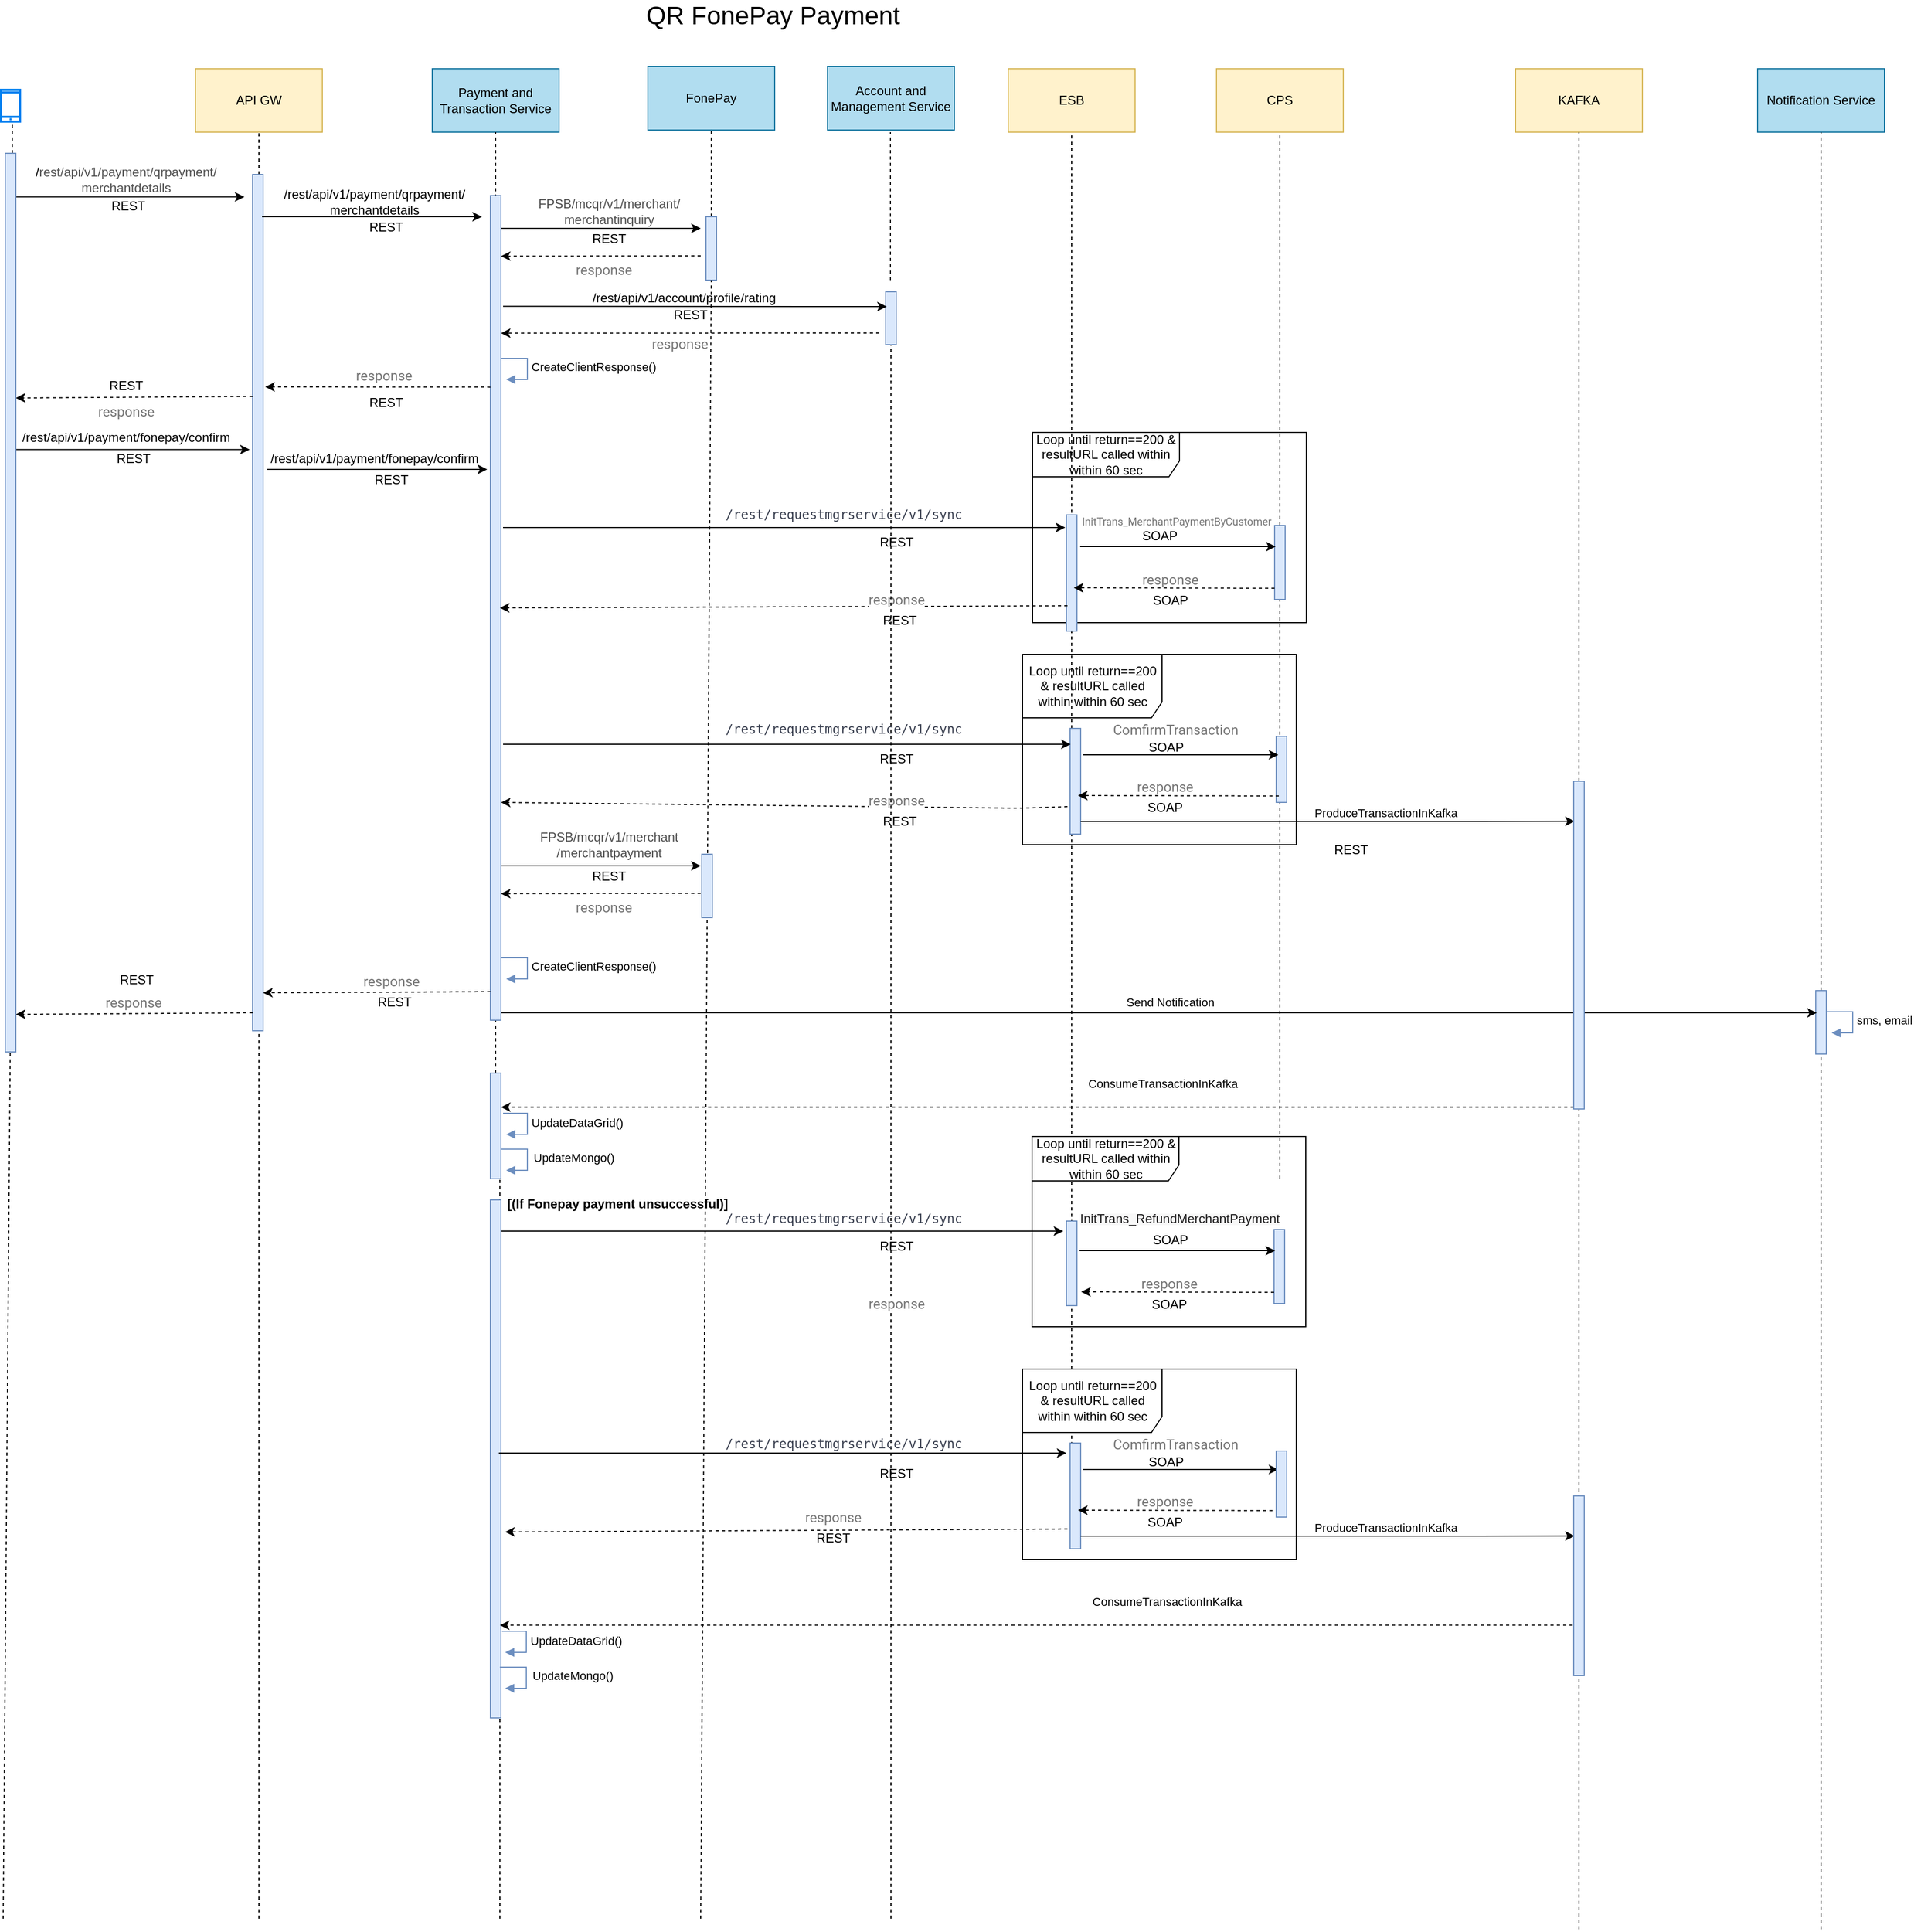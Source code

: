 <mxfile version="13.9.6" type="device"><diagram name="QR FonePay" id="dWcBzPYxrqTeNKrCBLO_"><mxGraphModel dx="2365" dy="1958" grid="1" gridSize="10" guides="1" tooltips="1" connect="1" arrows="1" fold="1" page="1" pageScale="1" pageWidth="827" pageHeight="1169" math="0" shadow="0"><root><mxCell id="4WMw96jEpbTc3XbIKkuv-0"/><mxCell id="4WMw96jEpbTc3XbIKkuv-1" parent="4WMw96jEpbTc3XbIKkuv-0"/><mxCell id="4WMw96jEpbTc3XbIKkuv-2" value="Loop until return==200 &amp;amp; resultURL called within within 60 sec" style="shape=umlFrame;whiteSpace=wrap;html=1;width=132;height=60;" parent="4WMw96jEpbTc3XbIKkuv-1" vertex="1"><mxGeometry x="584.5" y="-356" width="259" height="180" as="geometry"/></mxCell><mxCell id="4WMw96jEpbTc3XbIKkuv-3" value="Loop until return==200 &amp;amp; resultURL called within within 60 sec" style="shape=umlFrame;whiteSpace=wrap;html=1;width=139;height=42;" parent="4WMw96jEpbTc3XbIKkuv-1" vertex="1"><mxGeometry x="594" y="-566" width="259" height="180" as="geometry"/></mxCell><mxCell id="4WMw96jEpbTc3XbIKkuv-4" value="API GW" style="rounded=0;whiteSpace=wrap;html=1;fillColor=#fff2cc;strokeColor=#d6b656;" parent="4WMw96jEpbTc3XbIKkuv-1" vertex="1"><mxGeometry x="-198" y="-910" width="120" height="60" as="geometry"/></mxCell><mxCell id="4WMw96jEpbTc3XbIKkuv-5" value="Payment and Transaction Service" style="rounded=0;whiteSpace=wrap;html=1;fillColor=#b1ddf0;strokeColor=#10739e;" parent="4WMw96jEpbTc3XbIKkuv-1" vertex="1"><mxGeometry x="26" y="-910" width="120" height="60" as="geometry"/></mxCell><mxCell id="4WMw96jEpbTc3XbIKkuv-6" value="" style="html=1;verticalLabelPosition=bottom;align=center;labelBackgroundColor=#ffffff;verticalAlign=top;strokeWidth=2;strokeColor=#0080F0;shadow=0;dashed=0;shape=mxgraph.ios7.icons.smartphone;" parent="4WMw96jEpbTc3XbIKkuv-1" vertex="1"><mxGeometry x="-382" y="-890" width="18" height="30" as="geometry"/></mxCell><mxCell id="4WMw96jEpbTc3XbIKkuv-7" value="CPS" style="rounded=0;whiteSpace=wrap;html=1;fillColor=#fff2cc;strokeColor=#d6b656;" parent="4WMw96jEpbTc3XbIKkuv-1" vertex="1"><mxGeometry x="768" y="-910" width="120" height="60" as="geometry"/></mxCell><mxCell id="4WMw96jEpbTc3XbIKkuv-8" value="" style="endArrow=classic;html=1;entryX=0.015;entryY=0.176;entryDx=0;entryDy=0;entryPerimeter=0;" parent="4WMw96jEpbTc3XbIKkuv-1" edge="1"><mxGeometry width="50" height="50" relative="1" as="geometry"><mxPoint x="-369" y="-549.736" as="sourcePoint"/><mxPoint x="-146.76" y="-549.736" as="targetPoint"/></mxGeometry></mxCell><mxCell id="4WMw96jEpbTc3XbIKkuv-9" value="REST" style="text;html=1;align=center;verticalAlign=middle;resizable=0;points=[];autosize=1;" parent="4WMw96jEpbTc3XbIKkuv-1" vertex="1"><mxGeometry x="-282" y="-551" width="50" height="20" as="geometry"/></mxCell><mxCell id="4WMw96jEpbTc3XbIKkuv-10" value="" style="endArrow=none;dashed=1;html=1;entryX=0.593;entryY=1.089;entryDx=0;entryDy=0;entryPerimeter=0;" parent="4WMw96jEpbTc3XbIKkuv-1" source="4WMw96jEpbTc3XbIKkuv-17" target="4WMw96jEpbTc3XbIKkuv-6" edge="1"><mxGeometry width="50" height="50" relative="1" as="geometry"><mxPoint x="-373" y="-470" as="sourcePoint"/><mxPoint x="-373" y="-800.0" as="targetPoint"/></mxGeometry></mxCell><mxCell id="4WMw96jEpbTc3XbIKkuv-11" value="&lt;font style=&quot;font-size: 24px&quot;&gt;QR FonePay Payment&lt;br&gt;&lt;/font&gt;" style="text;html=1;align=center;verticalAlign=middle;resizable=0;points=[];autosize=1;" parent="4WMw96jEpbTc3XbIKkuv-1" vertex="1"><mxGeometry x="218" y="-970" width="260" height="20" as="geometry"/></mxCell><mxCell id="4WMw96jEpbTc3XbIKkuv-13" value="" style="endArrow=classic;html=1;" parent="4WMw96jEpbTc3XbIKkuv-1" edge="1"><mxGeometry width="50" height="50" relative="1" as="geometry"><mxPoint x="-130" y="-531" as="sourcePoint"/><mxPoint x="78" y="-531" as="targetPoint"/></mxGeometry></mxCell><mxCell id="4WMw96jEpbTc3XbIKkuv-15" value="" style="endArrow=none;dashed=1;html=1;entryX=0.5;entryY=1;entryDx=0;entryDy=0;" parent="4WMw96jEpbTc3XbIKkuv-1" source="4WMw96jEpbTc3XbIKkuv-79" target="4WMw96jEpbTc3XbIKkuv-5" edge="1"><mxGeometry width="50" height="50" relative="1" as="geometry"><mxPoint x="86" y="-110" as="sourcePoint"/><mxPoint x="86" y="-800" as="targetPoint"/></mxGeometry></mxCell><mxCell id="4WMw96jEpbTc3XbIKkuv-16" value="" style="endArrow=none;dashed=1;html=1;entryX=0.5;entryY=1;entryDx=0;entryDy=0;" parent="4WMw96jEpbTc3XbIKkuv-1" target="4WMw96jEpbTc3XbIKkuv-4" edge="1"><mxGeometry width="50" height="50" relative="1" as="geometry"><mxPoint x="-138" y="840" as="sourcePoint"/><mxPoint x="-139.18" y="-799.0" as="targetPoint"/></mxGeometry></mxCell><mxCell id="4WMw96jEpbTc3XbIKkuv-18" value="" style="endArrow=none;dashed=1;html=1;" parent="4WMw96jEpbTc3XbIKkuv-1" edge="1"><mxGeometry width="50" height="50" relative="1" as="geometry"><mxPoint x="-380" y="840" as="sourcePoint"/><mxPoint x="-373" y="-20" as="targetPoint"/></mxGeometry></mxCell><mxCell id="4WMw96jEpbTc3XbIKkuv-19" value="" style="html=1;points=[];perimeter=orthogonalPerimeter;align=center;fillColor=#dae8fc;strokeColor=#6c8ebf;" parent="4WMw96jEpbTc3XbIKkuv-1" vertex="1"><mxGeometry x="-144" y="-810" width="10" height="810" as="geometry"/></mxCell><mxCell id="4WMw96jEpbTc3XbIKkuv-20" value="" style="html=1;points=[];perimeter=orthogonalPerimeter;align=center;fillColor=#dae8fc;strokeColor=#6c8ebf;" parent="4WMw96jEpbTc3XbIKkuv-1" vertex="1"><mxGeometry x="81" y="-790" width="10" height="780" as="geometry"/></mxCell><mxCell id="4WMw96jEpbTc3XbIKkuv-21" value="REST" style="text;html=1;align=center;verticalAlign=middle;resizable=0;points=[];autosize=1;" parent="4WMw96jEpbTc3XbIKkuv-1" vertex="1"><mxGeometry x="-38" y="-531" width="50" height="20" as="geometry"/></mxCell><mxCell id="4WMw96jEpbTc3XbIKkuv-22" value="Notification Service" style="rounded=0;whiteSpace=wrap;html=1;fillColor=#b1ddf0;strokeColor=#10739e;" parent="4WMw96jEpbTc3XbIKkuv-1" vertex="1"><mxGeometry x="1280" y="-910" width="120" height="60" as="geometry"/></mxCell><mxCell id="4WMw96jEpbTc3XbIKkuv-23" value="" style="endArrow=none;dashed=1;html=1;entryX=0.5;entryY=1;entryDx=0;entryDy=0;" parent="4WMw96jEpbTc3XbIKkuv-1" source="4WMw96jEpbTc3XbIKkuv-24" target="4WMw96jEpbTc3XbIKkuv-22" edge="1"><mxGeometry width="50" height="50" relative="1" as="geometry"><mxPoint x="1340" y="-310" as="sourcePoint"/><mxPoint x="1339.5" y="-800.0" as="targetPoint"/></mxGeometry></mxCell><mxCell id="4WMw96jEpbTc3XbIKkuv-24" value="" style="html=1;points=[];perimeter=orthogonalPerimeter;fillColor=#dae8fc;strokeColor=#6c8ebf;" parent="4WMw96jEpbTc3XbIKkuv-1" vertex="1"><mxGeometry x="1335" y="-38" width="10" height="60" as="geometry"/></mxCell><mxCell id="4WMw96jEpbTc3XbIKkuv-25" value="" style="endArrow=none;dashed=1;html=1;" parent="4WMw96jEpbTc3XbIKkuv-1" target="4WMw96jEpbTc3XbIKkuv-24" edge="1"><mxGeometry width="50" height="50" relative="1" as="geometry"><mxPoint x="1340" y="850" as="sourcePoint"/><mxPoint x="1339.5" y="-800.0" as="targetPoint"/></mxGeometry></mxCell><mxCell id="4WMw96jEpbTc3XbIKkuv-26" value="sms, email" style="edgeStyle=orthogonalEdgeStyle;html=1;align=left;spacingLeft=2;endArrow=block;rounded=0;entryX=1;entryY=0;fillColor=#dae8fc;strokeColor=#6c8ebf;" parent="4WMw96jEpbTc3XbIKkuv-1" edge="1"><mxGeometry relative="1" as="geometry"><mxPoint x="1345" y="-18" as="sourcePoint"/><Array as="points"><mxPoint x="1370" y="-18"/><mxPoint x="1370" y="2"/></Array><mxPoint x="1350" y="2" as="targetPoint"/></mxGeometry></mxCell><mxCell id="4WMw96jEpbTc3XbIKkuv-27" value="" style="endArrow=none;dashed=1;html=1;entryX=0.5;entryY=1;entryDx=0;entryDy=0;" parent="4WMw96jEpbTc3XbIKkuv-1" target="4WMw96jEpbTc3XbIKkuv-7" edge="1"><mxGeometry width="50" height="50" relative="1" as="geometry"><mxPoint x="828" y="140" as="sourcePoint"/><mxPoint x="827.5" y="-800" as="targetPoint"/></mxGeometry></mxCell><mxCell id="4WMw96jEpbTc3XbIKkuv-28" value="" style="html=1;points=[];perimeter=orthogonalPerimeter;fillColor=#dae8fc;strokeColor=#6c8ebf;" parent="4WMw96jEpbTc3XbIKkuv-1" vertex="1"><mxGeometry x="823" y="-478" width="10" height="70" as="geometry"/></mxCell><mxCell id="4WMw96jEpbTc3XbIKkuv-29" value="" style="endArrow=none;dashed=1;html=1;entryX=0.5;entryY=1;entryDx=0;entryDy=0;" parent="4WMw96jEpbTc3XbIKkuv-1" target="4WMw96jEpbTc3XbIKkuv-33" edge="1"><mxGeometry width="50" height="50" relative="1" as="geometry"><mxPoint x="631" y="440" as="sourcePoint"/><mxPoint x="631" y="-803" as="targetPoint"/></mxGeometry></mxCell><mxCell id="4WMw96jEpbTc3XbIKkuv-30" value="" style="html=1;points=[];perimeter=orthogonalPerimeter;fillColor=#dae8fc;strokeColor=#6c8ebf;" parent="4WMw96jEpbTc3XbIKkuv-1" vertex="1"><mxGeometry x="626" y="-488" width="10" height="110" as="geometry"/></mxCell><mxCell id="4WMw96jEpbTc3XbIKkuv-31" value="" style="endArrow=classic;html=1;" parent="4WMw96jEpbTc3XbIKkuv-1" edge="1"><mxGeometry width="50" height="50" relative="1" as="geometry"><mxPoint x="639" y="-458" as="sourcePoint"/><mxPoint x="824" y="-458" as="targetPoint"/></mxGeometry></mxCell><mxCell id="4WMw96jEpbTc3XbIKkuv-32" value="&lt;font color=&quot;#777777&quot; face=&quot;Roboto, RobotoDraft, Helvetica, Arial, sans-serif&quot; style=&quot;font-size: 10px;&quot;&gt;&lt;span style=&quot;font-size: 10px;&quot;&gt;InitTrans_MerchantPaymentByCustomer&lt;/span&gt;&lt;/font&gt;" style="text;html=1;align=center;verticalAlign=middle;resizable=0;points=[];autosize=1;fontSize=10;" parent="4WMw96jEpbTc3XbIKkuv-1" vertex="1"><mxGeometry x="629.5" y="-492" width="200" height="20" as="geometry"/></mxCell><mxCell id="4WMw96jEpbTc3XbIKkuv-33" value="ESB" style="rounded=0;whiteSpace=wrap;html=1;fillColor=#fff2cc;strokeColor=#d6b656;" parent="4WMw96jEpbTc3XbIKkuv-1" vertex="1"><mxGeometry x="571" y="-910" width="120" height="60" as="geometry"/></mxCell><mxCell id="4WMw96jEpbTc3XbIKkuv-34" value="&lt;div&gt;&lt;font color=&quot;#777777&quot; face=&quot;Roboto, RobotoDraft, Helvetica, Arial, sans-serif&quot;&gt;&lt;span style=&quot;font-size: 13px ; background-color: rgb(255 , 255 , 255)&quot;&gt;response&lt;/span&gt;&lt;/font&gt;&lt;/div&gt;" style="text;html=1;align=center;verticalAlign=middle;resizable=0;points=[];autosize=1;" parent="4WMw96jEpbTc3XbIKkuv-1" vertex="1"><mxGeometry x="688.5" y="-437" width="70" height="20" as="geometry"/></mxCell><mxCell id="4WMw96jEpbTc3XbIKkuv-35" value="" style="html=1;points=[];perimeter=orthogonalPerimeter;align=center;fillColor=#dae8fc;strokeColor=#6c8ebf;" parent="4WMw96jEpbTc3XbIKkuv-1" vertex="1"><mxGeometry x="629.5" y="-286" width="10" height="100" as="geometry"/></mxCell><mxCell id="4WMw96jEpbTc3XbIKkuv-36" value="" style="html=1;points=[];perimeter=orthogonalPerimeter;align=center;fillColor=#dae8fc;strokeColor=#6c8ebf;" parent="4WMw96jEpbTc3XbIKkuv-1" vertex="1"><mxGeometry x="824.5" y="-278.5" width="10" height="62.5" as="geometry"/></mxCell><mxCell id="4WMw96jEpbTc3XbIKkuv-37" value="" style="endArrow=classic;html=1;" parent="4WMw96jEpbTc3XbIKkuv-1" edge="1"><mxGeometry width="50" height="50" relative="1" as="geometry"><mxPoint x="641.5" y="-261" as="sourcePoint"/><mxPoint x="826.5" y="-261" as="targetPoint"/></mxGeometry></mxCell><mxCell id="4WMw96jEpbTc3XbIKkuv-38" value="&lt;font color=&quot;#777777&quot; face=&quot;Roboto, RobotoDraft, Helvetica, Arial, sans-serif&quot;&gt;&lt;span style=&quot;font-size: 13px&quot;&gt;ComfirmTransaction&lt;/span&gt;&lt;/font&gt;" style="text;html=1;align=center;verticalAlign=middle;resizable=0;points=[];autosize=1;" parent="4WMw96jEpbTc3XbIKkuv-1" vertex="1"><mxGeometry x="663.5" y="-295.5" width="130" height="20" as="geometry"/></mxCell><mxCell id="4WMw96jEpbTc3XbIKkuv-39" value="&lt;div&gt;&lt;font color=&quot;#777777&quot; face=&quot;Roboto, RobotoDraft, Helvetica, Arial, sans-serif&quot;&gt;&lt;span style=&quot;font-size: 13px ; background-color: rgb(255 , 255 , 255)&quot;&gt;response&lt;/span&gt;&lt;/font&gt;&lt;/div&gt;" style="text;html=1;align=center;verticalAlign=middle;resizable=0;points=[];autosize=1;" parent="4WMw96jEpbTc3XbIKkuv-1" vertex="1"><mxGeometry x="683.5" y="-241.5" width="70" height="20" as="geometry"/></mxCell><mxCell id="4WMw96jEpbTc3XbIKkuv-40" value="SOAP" style="text;html=1;align=center;verticalAlign=middle;resizable=0;points=[];autosize=1;" parent="4WMw96jEpbTc3XbIKkuv-1" vertex="1"><mxGeometry x="689" y="-478" width="50" height="20" as="geometry"/></mxCell><mxCell id="4WMw96jEpbTc3XbIKkuv-41" value="SOAP" style="text;html=1;align=center;verticalAlign=middle;resizable=0;points=[];autosize=1;" parent="4WMw96jEpbTc3XbIKkuv-1" vertex="1"><mxGeometry x="698.5" y="-417" width="50" height="20" as="geometry"/></mxCell><mxCell id="4WMw96jEpbTc3XbIKkuv-42" value="SOAP" style="text;html=1;align=center;verticalAlign=middle;resizable=0;points=[];autosize=1;" parent="4WMw96jEpbTc3XbIKkuv-1" vertex="1"><mxGeometry x="694.5" y="-278.5" width="50" height="20" as="geometry"/></mxCell><mxCell id="4WMw96jEpbTc3XbIKkuv-43" value="SOAP" style="text;html=1;align=center;verticalAlign=middle;resizable=0;points=[];autosize=1;" parent="4WMw96jEpbTc3XbIKkuv-1" vertex="1"><mxGeometry x="693.5" y="-221.5" width="50" height="20" as="geometry"/></mxCell><mxCell id="4WMw96jEpbTc3XbIKkuv-44" value="" style="endArrow=classic;html=1;dashed=1;" parent="4WMw96jEpbTc3XbIKkuv-1" edge="1"><mxGeometry width="50" height="50" relative="1" as="geometry"><mxPoint x="823" y="-418.67" as="sourcePoint"/><mxPoint x="633" y="-419" as="targetPoint"/><Array as="points"><mxPoint x="792" y="-418.67"/></Array></mxGeometry></mxCell><mxCell id="4WMw96jEpbTc3XbIKkuv-45" value="" style="endArrow=classic;html=1;dashed=1;" parent="4WMw96jEpbTc3XbIKkuv-1" edge="1"><mxGeometry width="50" height="50" relative="1" as="geometry"><mxPoint x="827" y="-222.17" as="sourcePoint"/><mxPoint x="637" y="-222.5" as="targetPoint"/><Array as="points"><mxPoint x="796" y="-222.17"/></Array></mxGeometry></mxCell><mxCell id="4WMw96jEpbTc3XbIKkuv-47" value="" style="endArrow=classic;html=1;entryX=-0.1;entryY=0.109;entryDx=0;entryDy=0;entryPerimeter=0;" parent="4WMw96jEpbTc3XbIKkuv-1" target="4WMw96jEpbTc3XbIKkuv-30" edge="1"><mxGeometry width="50" height="50" relative="1" as="geometry"><mxPoint x="93" y="-476" as="sourcePoint"/><mxPoint x="620" y="-476" as="targetPoint"/></mxGeometry></mxCell><mxCell id="4WMw96jEpbTc3XbIKkuv-48" value="&lt;pre class=&quot;base-url&quot; style=&quot;box-sizing: border-box ; margin-top: 0px ; margin-bottom: 0px ; color: rgb(59 , 65 , 81)&quot;&gt;/rest/requestmgrservice/v1/sync&lt;/pre&gt;" style="text;html=1;align=center;verticalAlign=middle;resizable=0;points=[];autosize=1;" parent="4WMw96jEpbTc3XbIKkuv-1" vertex="1"><mxGeometry x="295" y="-498" width="240" height="20" as="geometry"/></mxCell><mxCell id="4WMw96jEpbTc3XbIKkuv-49" value="REST" style="text;html=1;align=center;verticalAlign=middle;resizable=0;points=[];autosize=1;" parent="4WMw96jEpbTc3XbIKkuv-1" vertex="1"><mxGeometry x="440" y="-472" width="50" height="20" as="geometry"/></mxCell><mxCell id="4WMw96jEpbTc3XbIKkuv-50" value="" style="endArrow=classic;html=1;dashed=1;exitX=0.1;exitY=0.782;exitDx=0;exitDy=0;exitPerimeter=0;" parent="4WMw96jEpbTc3XbIKkuv-1" source="4WMw96jEpbTc3XbIKkuv-30" edge="1"><mxGeometry width="50" height="50" relative="1" as="geometry"><mxPoint x="613" y="-400.5" as="sourcePoint"/><mxPoint x="90" y="-400" as="targetPoint"/></mxGeometry></mxCell><mxCell id="4WMw96jEpbTc3XbIKkuv-51" value="&lt;div&gt;&lt;font color=&quot;#777777&quot; face=&quot;Roboto, RobotoDraft, Helvetica, Arial, sans-serif&quot;&gt;&lt;span style=&quot;font-size: 13px ; background-color: rgb(255 , 255 , 255)&quot;&gt;response&lt;/span&gt;&lt;/font&gt;&lt;/div&gt;" style="text;html=1;align=center;verticalAlign=middle;resizable=0;points=[];autosize=1;" parent="4WMw96jEpbTc3XbIKkuv-1" vertex="1"><mxGeometry x="430" y="-418" width="70" height="20" as="geometry"/></mxCell><mxCell id="4WMw96jEpbTc3XbIKkuv-52" value="REST" style="text;html=1;align=center;verticalAlign=middle;resizable=0;points=[];autosize=1;" parent="4WMw96jEpbTc3XbIKkuv-1" vertex="1"><mxGeometry x="443" y="-398" width="50" height="20" as="geometry"/></mxCell><mxCell id="4WMw96jEpbTc3XbIKkuv-53" value="" style="endArrow=classic;html=1;" parent="4WMw96jEpbTc3XbIKkuv-1" edge="1"><mxGeometry width="50" height="50" relative="1" as="geometry"><mxPoint x="93" y="-271" as="sourcePoint"/><mxPoint x="630" y="-271" as="targetPoint"/></mxGeometry></mxCell><mxCell id="4WMw96jEpbTc3XbIKkuv-54" value="&lt;pre class=&quot;base-url&quot; style=&quot;box-sizing: border-box ; margin-top: 0px ; margin-bottom: 0px ; color: rgb(59 , 65 , 81)&quot;&gt;/rest/requestmgrservice/v1/sync&lt;/pre&gt;" style="text;html=1;align=center;verticalAlign=middle;resizable=0;points=[];autosize=1;" parent="4WMw96jEpbTc3XbIKkuv-1" vertex="1"><mxGeometry x="295" y="-295.5" width="240" height="20" as="geometry"/></mxCell><mxCell id="4WMw96jEpbTc3XbIKkuv-55" value="REST" style="text;html=1;align=center;verticalAlign=middle;resizable=0;points=[];autosize=1;" parent="4WMw96jEpbTc3XbIKkuv-1" vertex="1"><mxGeometry x="440" y="-267" width="50" height="20" as="geometry"/></mxCell><mxCell id="4WMw96jEpbTc3XbIKkuv-56" value="" style="endArrow=classic;html=1;dashed=1;exitX=0.1;exitY=0.782;exitDx=0;exitDy=0;exitPerimeter=0;" parent="4WMw96jEpbTc3XbIKkuv-1" edge="1"><mxGeometry width="50" height="50" relative="1" as="geometry"><mxPoint x="627" y="-211.98" as="sourcePoint"/><mxPoint x="91" y="-216" as="targetPoint"/><Array as="points"><mxPoint x="582" y="-210.5"/></Array></mxGeometry></mxCell><mxCell id="4WMw96jEpbTc3XbIKkuv-57" value="&lt;div&gt;&lt;font color=&quot;#777777&quot; face=&quot;Roboto, RobotoDraft, Helvetica, Arial, sans-serif&quot;&gt;&lt;span style=&quot;font-size: 13px ; background-color: rgb(255 , 255 , 255)&quot;&gt;response&lt;/span&gt;&lt;/font&gt;&lt;/div&gt;" style="text;html=1;align=center;verticalAlign=middle;resizable=0;points=[];autosize=1;" parent="4WMw96jEpbTc3XbIKkuv-1" vertex="1"><mxGeometry x="430" y="-228" width="70" height="20" as="geometry"/></mxCell><mxCell id="4WMw96jEpbTc3XbIKkuv-58" value="REST" style="text;html=1;align=center;verticalAlign=middle;resizable=0;points=[];autosize=1;" parent="4WMw96jEpbTc3XbIKkuv-1" vertex="1"><mxGeometry x="443" y="-208" width="50" height="20" as="geometry"/></mxCell><mxCell id="4WMw96jEpbTc3XbIKkuv-59" value="KAFKA" style="rounded=0;whiteSpace=wrap;html=1;fillColor=#fff2cc;strokeColor=#d6b656;" parent="4WMw96jEpbTc3XbIKkuv-1" vertex="1"><mxGeometry x="1051" y="-910" width="120" height="60" as="geometry"/></mxCell><mxCell id="4WMw96jEpbTc3XbIKkuv-60" value="" style="endArrow=none;dashed=1;html=1;entryX=0.5;entryY=1;entryDx=0;entryDy=0;" parent="4WMw96jEpbTc3XbIKkuv-1" source="4WMw96jEpbTc3XbIKkuv-63" target="4WMw96jEpbTc3XbIKkuv-59" edge="1"><mxGeometry width="50" height="50" relative="1" as="geometry"><mxPoint x="1111" y="-120" as="sourcePoint"/><mxPoint x="1110.5" y="-800" as="targetPoint"/></mxGeometry></mxCell><mxCell id="4WMw96jEpbTc3XbIKkuv-61" value="ProduceTransactionInKafka" style="text;html=1;align=center;verticalAlign=middle;resizable=0;points=[];autosize=1;fontSize=11;" parent="4WMw96jEpbTc3XbIKkuv-1" vertex="1"><mxGeometry x="852.5" y="-216" width="150" height="20" as="geometry"/></mxCell><mxCell id="4WMw96jEpbTc3XbIKkuv-62" value="" style="endArrow=classic;html=1;entryX=0.1;entryY=0.133;entryDx=0;entryDy=0;entryPerimeter=0;" parent="4WMw96jEpbTc3XbIKkuv-1" edge="1"><mxGeometry width="50" height="50" relative="1" as="geometry"><mxPoint x="639.5" y="-197.98" as="sourcePoint"/><mxPoint x="1107" y="-198.07" as="targetPoint"/></mxGeometry></mxCell><mxCell id="4WMw96jEpbTc3XbIKkuv-64" value="" style="endArrow=none;dashed=1;html=1;" parent="4WMw96jEpbTc3XbIKkuv-1" edge="1"><mxGeometry width="50" height="50" relative="1" as="geometry"><mxPoint x="1111" y="850" as="sourcePoint"/><mxPoint x="1111" as="targetPoint"/></mxGeometry></mxCell><mxCell id="4WMw96jEpbTc3XbIKkuv-65" value="CreateClientResponse()" style="edgeStyle=orthogonalEdgeStyle;html=1;align=left;spacingLeft=2;endArrow=block;rounded=0;entryX=1;entryY=0;fillColor=#dae8fc;strokeColor=#6c8ebf;" parent="4WMw96jEpbTc3XbIKkuv-1" edge="1"><mxGeometry relative="1" as="geometry"><mxPoint x="91" y="-69" as="sourcePoint"/><Array as="points"><mxPoint x="116" y="-69"/><mxPoint x="116" y="-49"/></Array><mxPoint x="96" y="-49" as="targetPoint"/></mxGeometry></mxCell><mxCell id="4WMw96jEpbTc3XbIKkuv-66" value="" style="endArrow=classic;html=1;dashed=1;exitX=0.1;exitY=0.782;exitDx=0;exitDy=0;exitPerimeter=0;entryX=1;entryY=0.943;entryDx=0;entryDy=0;entryPerimeter=0;" parent="4WMw96jEpbTc3XbIKkuv-1" edge="1"><mxGeometry width="50" height="50" relative="1" as="geometry"><mxPoint x="81" y="-37" as="sourcePoint"/><mxPoint x="-134" y="-35.91" as="targetPoint"/></mxGeometry></mxCell><mxCell id="4WMw96jEpbTc3XbIKkuv-67" value="&lt;div&gt;&lt;font color=&quot;#777777&quot; face=&quot;Roboto, RobotoDraft, Helvetica, Arial, sans-serif&quot;&gt;&lt;span style=&quot;font-size: 13px ; background-color: rgb(255 , 255 , 255)&quot;&gt;response&lt;/span&gt;&lt;/font&gt;&lt;/div&gt;" style="text;html=1;align=center;verticalAlign=middle;resizable=0;points=[];autosize=1;" parent="4WMw96jEpbTc3XbIKkuv-1" vertex="1"><mxGeometry x="-48" y="-57" width="70" height="20" as="geometry"/></mxCell><mxCell id="4WMw96jEpbTc3XbIKkuv-68" value="REST" style="text;html=1;align=center;verticalAlign=middle;resizable=0;points=[];autosize=1;" parent="4WMw96jEpbTc3XbIKkuv-1" vertex="1"><mxGeometry x="-35" y="-37" width="50" height="20" as="geometry"/></mxCell><mxCell id="4WMw96jEpbTc3XbIKkuv-69" value="" style="endArrow=classic;html=1;dashed=1;exitX=0.1;exitY=0.782;exitDx=0;exitDy=0;exitPerimeter=0;" parent="4WMw96jEpbTc3XbIKkuv-1" edge="1"><mxGeometry width="50" height="50" relative="1" as="geometry"><mxPoint x="-144" y="-17" as="sourcePoint"/><mxPoint x="-368" y="-15.52" as="targetPoint"/></mxGeometry></mxCell><mxCell id="4WMw96jEpbTc3XbIKkuv-70" value="&lt;div&gt;&lt;font color=&quot;#777777&quot; face=&quot;Roboto, RobotoDraft, Helvetica, Arial, sans-serif&quot;&gt;&lt;span style=&quot;font-size: 13px ; background-color: rgb(255 , 255 , 255)&quot;&gt;response&lt;/span&gt;&lt;/font&gt;&lt;/div&gt;" style="text;html=1;align=center;verticalAlign=middle;resizable=0;points=[];autosize=1;" parent="4WMw96jEpbTc3XbIKkuv-1" vertex="1"><mxGeometry x="-292" y="-37" width="70" height="20" as="geometry"/></mxCell><mxCell id="4WMw96jEpbTc3XbIKkuv-71" value="REST" style="text;html=1;align=center;verticalAlign=middle;resizable=0;points=[];autosize=1;" parent="4WMw96jEpbTc3XbIKkuv-1" vertex="1"><mxGeometry x="-279" y="-58" width="50" height="20" as="geometry"/></mxCell><mxCell id="4WMw96jEpbTc3XbIKkuv-72" value="" style="endArrow=classic;html=1;dashed=1;exitX=0.1;exitY=0.782;exitDx=0;exitDy=0;exitPerimeter=0;" parent="4WMw96jEpbTc3XbIKkuv-1" edge="1"><mxGeometry width="50" height="50" relative="1" as="geometry"><mxPoint x="1106" y="72.26" as="sourcePoint"/><mxPoint x="91" y="72.26" as="targetPoint"/></mxGeometry></mxCell><mxCell id="4WMw96jEpbTc3XbIKkuv-73" value="ConsumeTransactionInKafka" style="text;html=1;align=center;verticalAlign=middle;resizable=0;points=[];autosize=1;fontSize=11;" parent="4WMw96jEpbTc3XbIKkuv-1" vertex="1"><mxGeometry x="637" y="40" width="160" height="20" as="geometry"/></mxCell><mxCell id="4WMw96jEpbTc3XbIKkuv-74" value="UpdateDataGrid()" style="edgeStyle=orthogonalEdgeStyle;html=1;align=left;spacingLeft=2;endArrow=block;rounded=0;entryX=1;entryY=0;fillColor=#dae8fc;strokeColor=#6c8ebf;" parent="4WMw96jEpbTc3XbIKkuv-1" edge="1"><mxGeometry relative="1" as="geometry"><mxPoint x="93" y="78" as="sourcePoint"/><Array as="points"><mxPoint x="116" y="78"/><mxPoint x="116" y="98"/></Array><mxPoint x="96" y="98" as="targetPoint"/></mxGeometry></mxCell><mxCell id="4WMw96jEpbTc3XbIKkuv-75" value="UpdateMongo()" style="edgeStyle=orthogonalEdgeStyle;html=1;align=left;spacingLeft=2;endArrow=block;rounded=0;entryX=1;entryY=0;fillColor=#dae8fc;strokeColor=#6c8ebf;" parent="4WMw96jEpbTc3XbIKkuv-1" edge="1"><mxGeometry x="-0.231" y="-8" relative="1" as="geometry"><mxPoint x="91" y="112" as="sourcePoint"/><Array as="points"><mxPoint x="116" y="112"/><mxPoint x="116" y="132"/></Array><mxPoint x="96" y="132" as="targetPoint"/><mxPoint x="10" y="8" as="offset"/></mxGeometry></mxCell><mxCell id="4WMw96jEpbTc3XbIKkuv-76" value="" style="endArrow=classic;html=1;entryX=0.1;entryY=0.292;entryDx=0;entryDy=0;entryPerimeter=0;" parent="4WMw96jEpbTc3XbIKkuv-1" edge="1"><mxGeometry width="50" height="50" relative="1" as="geometry"><mxPoint x="91" y="-17" as="sourcePoint"/><mxPoint x="1336" y="-17" as="targetPoint"/></mxGeometry></mxCell><mxCell id="4WMw96jEpbTc3XbIKkuv-77" value="Send Notification" style="text;html=1;align=center;verticalAlign=middle;resizable=0;points=[];autosize=1;fontSize=11;" parent="4WMw96jEpbTc3XbIKkuv-1" vertex="1"><mxGeometry x="673.5" y="-37" width="100" height="20" as="geometry"/></mxCell><mxCell id="4WMw96jEpbTc3XbIKkuv-78" value="REST" style="text;html=1;align=center;verticalAlign=middle;resizable=0;points=[];autosize=1;" parent="4WMw96jEpbTc3XbIKkuv-1" vertex="1"><mxGeometry x="870" y="-181" width="50" height="20" as="geometry"/></mxCell><mxCell id="4WMw96jEpbTc3XbIKkuv-79" value="" style="html=1;points=[];perimeter=orthogonalPerimeter;align=center;fillColor=#dae8fc;strokeColor=#6c8ebf;" parent="4WMw96jEpbTc3XbIKkuv-1" vertex="1"><mxGeometry x="81" y="40" width="10" height="100" as="geometry"/></mxCell><mxCell id="4WMw96jEpbTc3XbIKkuv-80" value="" style="endArrow=none;dashed=1;html=1;" parent="4WMw96jEpbTc3XbIKkuv-1" target="4WMw96jEpbTc3XbIKkuv-79" edge="1"><mxGeometry width="50" height="50" relative="1" as="geometry"><mxPoint x="90" y="840" as="sourcePoint"/><mxPoint x="86" y="-680" as="targetPoint"/></mxGeometry></mxCell><mxCell id="KNJLc0CYd1F_VNa6JnmB-2" value="FonePay" style="rounded=0;whiteSpace=wrap;html=1;fillColor=#b1ddf0;strokeColor=#10739e;" parent="4WMw96jEpbTc3XbIKkuv-1" vertex="1"><mxGeometry x="230" y="-912" width="120" height="60" as="geometry"/></mxCell><mxCell id="KNJLc0CYd1F_VNa6JnmB-3" value="" style="endArrow=none;dashed=1;html=1;entryX=0.5;entryY=1;entryDx=0;entryDy=0;" parent="4WMw96jEpbTc3XbIKkuv-1" source="KNJLc0CYd1F_VNa6JnmB-4" target="KNJLc0CYd1F_VNa6JnmB-2" edge="1"><mxGeometry width="50" height="50" relative="1" as="geometry"><mxPoint x="290" y="10" as="sourcePoint"/><mxPoint x="290" y="-802" as="targetPoint"/></mxGeometry></mxCell><mxCell id="KNJLc0CYd1F_VNa6JnmB-18" value="/rest/api/v1/payment/fonepay/confirm" style="text;html=1;align=center;verticalAlign=middle;resizable=0;points=[];autosize=1;" parent="4WMw96jEpbTc3XbIKkuv-1" vertex="1"><mxGeometry x="-369" y="-571" width="210" height="20" as="geometry"/></mxCell><mxCell id="KNJLc0CYd1F_VNa6JnmB-22" value="" style="endArrow=classic;html=1;entryX=0.015;entryY=0.176;entryDx=0;entryDy=0;entryPerimeter=0;" parent="4WMw96jEpbTc3XbIKkuv-1" edge="1"><mxGeometry width="50" height="50" relative="1" as="geometry"><mxPoint x="-374" y="-788.736" as="sourcePoint"/><mxPoint x="-151.76" y="-788.736" as="targetPoint"/></mxGeometry></mxCell><mxCell id="KNJLc0CYd1F_VNa6JnmB-23" value="REST" style="text;html=1;align=center;verticalAlign=middle;resizable=0;points=[];autosize=1;" parent="4WMw96jEpbTc3XbIKkuv-1" vertex="1"><mxGeometry x="-287" y="-790" width="50" height="20" as="geometry"/></mxCell><mxCell id="KNJLc0CYd1F_VNa6JnmB-24" value="/&lt;span style=&quot;color: rgb(80 , 80 , 80) ; font-family: &amp;#34;opensans&amp;#34; , &amp;#34;helvetica&amp;#34; , &amp;#34;arial&amp;#34; , sans-serif ; text-align: left ; background-color: rgb(255 , 255 , 255)&quot;&gt;rest/api/v1/payment/qrpayment/&lt;br&gt;merchantdetails&lt;/span&gt;" style="text;html=1;align=center;verticalAlign=middle;resizable=0;points=[];autosize=1;" parent="4WMw96jEpbTc3XbIKkuv-1" vertex="1"><mxGeometry x="-359" y="-820" width="190" height="30" as="geometry"/></mxCell><mxCell id="KNJLc0CYd1F_VNa6JnmB-25" value="" style="endArrow=classic;html=1;" parent="4WMw96jEpbTc3XbIKkuv-1" edge="1"><mxGeometry width="50" height="50" relative="1" as="geometry"><mxPoint x="-135" y="-770" as="sourcePoint"/><mxPoint x="73" y="-770" as="targetPoint"/></mxGeometry></mxCell><mxCell id="KNJLc0CYd1F_VNa6JnmB-26" value="/rest/api/v1/payment/qrpayment/&lt;br&gt;merchantdetails" style="text;html=1;align=center;verticalAlign=middle;resizable=0;points=[];autosize=1;" parent="4WMw96jEpbTc3XbIKkuv-1" vertex="1"><mxGeometry x="-124" y="-799" width="190" height="30" as="geometry"/></mxCell><mxCell id="KNJLc0CYd1F_VNa6JnmB-27" value="REST" style="text;html=1;align=center;verticalAlign=middle;resizable=0;points=[];autosize=1;" parent="4WMw96jEpbTc3XbIKkuv-1" vertex="1"><mxGeometry x="-43" y="-770" width="50" height="20" as="geometry"/></mxCell><mxCell id="KNJLc0CYd1F_VNa6JnmB-4" value="" style="html=1;points=[];perimeter=orthogonalPerimeter;align=center;fillColor=#dae8fc;strokeColor=#6c8ebf;" parent="4WMw96jEpbTc3XbIKkuv-1" vertex="1"><mxGeometry x="285" y="-770" width="10" height="60" as="geometry"/></mxCell><mxCell id="KNJLc0CYd1F_VNa6JnmB-28" value="" style="endArrow=none;dashed=1;html=1;entryX=0.5;entryY=1;entryDx=0;entryDy=0;" parent="4WMw96jEpbTc3XbIKkuv-1" target="KNJLc0CYd1F_VNa6JnmB-4" edge="1"><mxGeometry width="50" height="50" relative="1" as="geometry"><mxPoint x="280" y="840" as="sourcePoint"/><mxPoint x="290" y="-852" as="targetPoint"/></mxGeometry></mxCell><mxCell id="KNJLc0CYd1F_VNa6JnmB-29" value="" style="endArrow=classic;html=1;" parent="4WMw96jEpbTc3XbIKkuv-1" edge="1"><mxGeometry width="50" height="50" relative="1" as="geometry"><mxPoint x="91" y="-759" as="sourcePoint"/><mxPoint x="280" y="-759" as="targetPoint"/></mxGeometry></mxCell><mxCell id="KNJLc0CYd1F_VNa6JnmB-30" value="&lt;span style=&quot;color: rgb(80 , 80 , 80) ; font-family: &amp;#34;opensans&amp;#34; , &amp;#34;helvetica&amp;#34; , &amp;#34;arial&amp;#34; , sans-serif ; text-align: left ; background-color: rgb(255 , 255 , 255)&quot;&gt;FPSB/mcqr/v1/merchant/&lt;br&gt;merchantinquiry&lt;/span&gt;&lt;span&gt;&lt;br&gt;&lt;/span&gt;" style="text;html=1;align=center;verticalAlign=middle;resizable=0;points=[];autosize=1;fontStyle=0" parent="4WMw96jEpbTc3XbIKkuv-1" vertex="1"><mxGeometry x="118" y="-790" width="150" height="30" as="geometry"/></mxCell><mxCell id="KNJLc0CYd1F_VNa6JnmB-31" value="REST" style="text;html=1;align=center;verticalAlign=middle;resizable=0;points=[];autosize=1;" parent="4WMw96jEpbTc3XbIKkuv-1" vertex="1"><mxGeometry x="168" y="-759" width="50" height="20" as="geometry"/></mxCell><mxCell id="KNJLc0CYd1F_VNa6JnmB-32" value="" style="endArrow=classic;html=1;dashed=1;exitX=0.1;exitY=0.782;exitDx=0;exitDy=0;exitPerimeter=0;" parent="4WMw96jEpbTc3XbIKkuv-1" edge="1"><mxGeometry width="50" height="50" relative="1" as="geometry"><mxPoint x="81" y="-608.81" as="sourcePoint"/><mxPoint x="-132" y="-609" as="targetPoint"/></mxGeometry></mxCell><mxCell id="KNJLc0CYd1F_VNa6JnmB-33" value="&lt;div&gt;&lt;font color=&quot;#777777&quot; face=&quot;Roboto, RobotoDraft, Helvetica, Arial, sans-serif&quot;&gt;&lt;span style=&quot;font-size: 13px ; background-color: rgb(255 , 255 , 255)&quot;&gt;response&lt;/span&gt;&lt;/font&gt;&lt;/div&gt;" style="text;html=1;align=center;verticalAlign=middle;resizable=0;points=[];autosize=1;" parent="4WMw96jEpbTc3XbIKkuv-1" vertex="1"><mxGeometry x="-55" y="-630" width="70" height="20" as="geometry"/></mxCell><mxCell id="KNJLc0CYd1F_VNa6JnmB-34" value="REST" style="text;html=1;align=center;verticalAlign=middle;resizable=0;points=[];autosize=1;" parent="4WMw96jEpbTc3XbIKkuv-1" vertex="1"><mxGeometry x="-43" y="-604" width="50" height="20" as="geometry"/></mxCell><mxCell id="KNJLc0CYd1F_VNa6JnmB-35" value="" style="endArrow=classic;html=1;dashed=1;exitX=0.1;exitY=0.782;exitDx=0;exitDy=0;exitPerimeter=0;" parent="4WMw96jEpbTc3XbIKkuv-1" edge="1"><mxGeometry width="50" height="50" relative="1" as="geometry"><mxPoint x="-144" y="-600" as="sourcePoint"/><mxPoint x="-368" y="-598.52" as="targetPoint"/></mxGeometry></mxCell><mxCell id="KNJLc0CYd1F_VNa6JnmB-36" value="&lt;div&gt;&lt;font color=&quot;#777777&quot; face=&quot;Roboto, RobotoDraft, Helvetica, Arial, sans-serif&quot;&gt;&lt;span style=&quot;font-size: 13px ; background-color: rgb(255 , 255 , 255)&quot;&gt;response&lt;/span&gt;&lt;/font&gt;&lt;/div&gt;" style="text;html=1;align=center;verticalAlign=middle;resizable=0;points=[];autosize=1;" parent="4WMw96jEpbTc3XbIKkuv-1" vertex="1"><mxGeometry x="-299" y="-596" width="70" height="20" as="geometry"/></mxCell><mxCell id="KNJLc0CYd1F_VNa6JnmB-37" value="REST" style="text;html=1;align=center;verticalAlign=middle;resizable=0;points=[];autosize=1;" parent="4WMw96jEpbTc3XbIKkuv-1" vertex="1"><mxGeometry x="-289" y="-620" width="50" height="20" as="geometry"/></mxCell><mxCell id="KDbrL7Hx4WYEDg6aCY5T-0" value="" style="endArrow=classic;html=1;dashed=1;entryX=1;entryY=0.933;entryDx=0;entryDy=0;entryPerimeter=0;" parent="4WMw96jEpbTc3XbIKkuv-1" edge="1"><mxGeometry width="50" height="50" relative="1" as="geometry"><mxPoint x="280" y="-733" as="sourcePoint"/><mxPoint x="91" y="-732.67" as="targetPoint"/></mxGeometry></mxCell><mxCell id="KDbrL7Hx4WYEDg6aCY5T-1" value="&lt;div&gt;&lt;font color=&quot;#777777&quot; face=&quot;Roboto, RobotoDraft, Helvetica, Arial, sans-serif&quot;&gt;&lt;span style=&quot;font-size: 13px ; background-color: rgb(255 , 255 , 255)&quot;&gt;response&lt;/span&gt;&lt;/font&gt;&lt;/div&gt;" style="text;html=1;align=center;verticalAlign=middle;resizable=0;points=[];autosize=1;" parent="4WMw96jEpbTc3XbIKkuv-1" vertex="1"><mxGeometry x="153" y="-730" width="70" height="20" as="geometry"/></mxCell><mxCell id="KDbrL7Hx4WYEDg6aCY5T-2" value="" style="html=1;points=[];perimeter=orthogonalPerimeter;align=center;fillColor=#dae8fc;strokeColor=#6c8ebf;" parent="4WMw96jEpbTc3XbIKkuv-1" vertex="1"><mxGeometry x="281" y="-167" width="10" height="60" as="geometry"/></mxCell><mxCell id="KDbrL7Hx4WYEDg6aCY5T-3" value="" style="endArrow=classic;html=1;" parent="4WMw96jEpbTc3XbIKkuv-1" edge="1"><mxGeometry width="50" height="50" relative="1" as="geometry"><mxPoint x="91" y="-156" as="sourcePoint"/><mxPoint x="280" y="-156" as="targetPoint"/></mxGeometry></mxCell><mxCell id="KDbrL7Hx4WYEDg6aCY5T-4" value="&lt;span style=&quot;color: rgb(80 , 80 , 80) ; font-family: &amp;#34;opensans&amp;#34; , &amp;#34;helvetica&amp;#34; , &amp;#34;arial&amp;#34; , sans-serif ; text-align: left ; background-color: rgb(255 , 255 , 255)&quot;&gt;FPSB/mcqr/v1/merchant&lt;br&gt;/merchantpayment&lt;/span&gt;&lt;span&gt;&lt;br&gt;&lt;/span&gt;" style="text;html=1;align=center;verticalAlign=middle;resizable=0;points=[];autosize=1;fontStyle=0" parent="4WMw96jEpbTc3XbIKkuv-1" vertex="1"><mxGeometry x="118" y="-191" width="150" height="30" as="geometry"/></mxCell><mxCell id="KDbrL7Hx4WYEDg6aCY5T-5" value="REST" style="text;html=1;align=center;verticalAlign=middle;resizable=0;points=[];autosize=1;" parent="4WMw96jEpbTc3XbIKkuv-1" vertex="1"><mxGeometry x="168" y="-156" width="50" height="20" as="geometry"/></mxCell><mxCell id="KDbrL7Hx4WYEDg6aCY5T-6" value="" style="endArrow=classic;html=1;dashed=1;entryX=1;entryY=0.933;entryDx=0;entryDy=0;entryPerimeter=0;" parent="4WMw96jEpbTc3XbIKkuv-1" edge="1"><mxGeometry width="50" height="50" relative="1" as="geometry"><mxPoint x="280" y="-130" as="sourcePoint"/><mxPoint x="91" y="-129.67" as="targetPoint"/></mxGeometry></mxCell><mxCell id="KDbrL7Hx4WYEDg6aCY5T-7" value="&lt;div&gt;&lt;font color=&quot;#777777&quot; face=&quot;Roboto, RobotoDraft, Helvetica, Arial, sans-serif&quot;&gt;&lt;span style=&quot;font-size: 13px ; background-color: rgb(255 , 255 , 255)&quot;&gt;response&lt;/span&gt;&lt;/font&gt;&lt;/div&gt;" style="text;html=1;align=center;verticalAlign=middle;resizable=0;points=[];autosize=1;" parent="4WMw96jEpbTc3XbIKkuv-1" vertex="1"><mxGeometry x="153" y="-127" width="70" height="20" as="geometry"/></mxCell><mxCell id="IcKLKAc9af5mvgccUfYL-0" value="Account and Management Service" style="rounded=0;whiteSpace=wrap;html=1;fillColor=#b1ddf0;strokeColor=#10739e;" parent="4WMw96jEpbTc3XbIKkuv-1" vertex="1"><mxGeometry x="400" y="-912" width="120" height="60" as="geometry"/></mxCell><mxCell id="IcKLKAc9af5mvgccUfYL-1" value="" style="endArrow=none;dashed=1;html=1;entryX=0.5;entryY=1;entryDx=0;entryDy=0;" parent="4WMw96jEpbTc3XbIKkuv-1" edge="1"><mxGeometry width="50" height="50" relative="1" as="geometry"><mxPoint x="459.5" y="-710" as="sourcePoint"/><mxPoint x="459.5" y="-850" as="targetPoint"/></mxGeometry></mxCell><mxCell id="IcKLKAc9af5mvgccUfYL-3" value="" style="endArrow=none;dashed=1;html=1;entryX=0.5;entryY=1;entryDx=0;entryDy=0;" parent="4WMw96jEpbTc3XbIKkuv-1" edge="1"><mxGeometry width="50" height="50" relative="1" as="geometry"><mxPoint x="460" y="840" as="sourcePoint"/><mxPoint x="460" y="-670" as="targetPoint"/></mxGeometry></mxCell><mxCell id="IcKLKAc9af5mvgccUfYL-4" value="" style="html=1;points=[];perimeter=orthogonalPerimeter;align=center;fillColor=#dae8fc;strokeColor=#6c8ebf;" parent="4WMw96jEpbTc3XbIKkuv-1" vertex="1"><mxGeometry x="455" y="-699" width="10" height="50" as="geometry"/></mxCell><mxCell id="IcKLKAc9af5mvgccUfYL-5" value="" style="endArrow=classic;html=1;exitX=1.2;exitY=0.132;exitDx=0;exitDy=0;exitPerimeter=0;entryX=0.1;entryY=0.28;entryDx=0;entryDy=0;entryPerimeter=0;" parent="4WMw96jEpbTc3XbIKkuv-1" target="IcKLKAc9af5mvgccUfYL-4" edge="1"><mxGeometry width="50" height="50" relative="1" as="geometry"><mxPoint x="93" y="-685.28" as="sourcePoint"/><mxPoint x="460" y="-689" as="targetPoint"/></mxGeometry></mxCell><mxCell id="IcKLKAc9af5mvgccUfYL-6" value="&lt;span&gt;/rest/api/v1/account/profile/rating&lt;br&gt;&lt;/span&gt;" style="text;html=1;align=center;verticalAlign=middle;resizable=0;points=[];autosize=1;fontStyle=0" parent="4WMw96jEpbTc3XbIKkuv-1" vertex="1"><mxGeometry x="169" y="-703" width="190" height="20" as="geometry"/></mxCell><mxCell id="IcKLKAc9af5mvgccUfYL-7" value="REST" style="text;html=1;align=center;verticalAlign=middle;resizable=0;points=[];autosize=1;" parent="4WMw96jEpbTc3XbIKkuv-1" vertex="1"><mxGeometry x="245" y="-687" width="50" height="20" as="geometry"/></mxCell><mxCell id="IcKLKAc9af5mvgccUfYL-8" value="" style="endArrow=classic;html=1;dashed=1;entryX=1.1;entryY=0.165;entryDx=0;entryDy=0;entryPerimeter=0;" parent="4WMw96jEpbTc3XbIKkuv-1" edge="1"><mxGeometry width="50" height="50" relative="1" as="geometry"><mxPoint x="449" y="-660" as="sourcePoint"/><mxPoint x="91" y="-659.85" as="targetPoint"/></mxGeometry></mxCell><mxCell id="IcKLKAc9af5mvgccUfYL-9" value="&lt;div&gt;&lt;font color=&quot;#777777&quot; face=&quot;Roboto, RobotoDraft, Helvetica, Arial, sans-serif&quot;&gt;&lt;span style=&quot;font-size: 13px ; background-color: rgb(255 , 255 , 255)&quot;&gt;response&lt;/span&gt;&lt;/font&gt;&lt;/div&gt;" style="text;html=1;align=center;verticalAlign=middle;resizable=0;points=[];autosize=1;" parent="4WMw96jEpbTc3XbIKkuv-1" vertex="1"><mxGeometry x="225" y="-660" width="70" height="20" as="geometry"/></mxCell><mxCell id="IcKLKAc9af5mvgccUfYL-10" value="CreateClientResponse()" style="edgeStyle=orthogonalEdgeStyle;html=1;align=left;spacingLeft=2;endArrow=block;rounded=0;entryX=1;entryY=0;fillColor=#dae8fc;strokeColor=#6c8ebf;" parent="4WMw96jEpbTc3XbIKkuv-1" edge="1"><mxGeometry relative="1" as="geometry"><mxPoint x="91" y="-636" as="sourcePoint"/><Array as="points"><mxPoint x="116" y="-636"/><mxPoint x="116" y="-616"/></Array><mxPoint x="96" y="-616" as="targetPoint"/></mxGeometry></mxCell><mxCell id="4WMw96jEpbTc3XbIKkuv-17" value="" style="html=1;points=[];perimeter=orthogonalPerimeter;align=center;fillColor=#dae8fc;strokeColor=#6c8ebf;" parent="4WMw96jEpbTc3XbIKkuv-1" vertex="1"><mxGeometry x="-378" y="-830" width="10" height="850" as="geometry"/></mxCell><mxCell id="t-759_VqMElcG5EXCCr9-0" value="&lt;b&gt;[(If Fonepay payment unsuccessful)]&lt;/b&gt;" style="text;html=1;align=center;verticalAlign=middle;resizable=0;points=[];autosize=1;" parent="4WMw96jEpbTc3XbIKkuv-1" vertex="1"><mxGeometry x="91" y="154" width="220" height="20" as="geometry"/></mxCell><mxCell id="t-759_VqMElcG5EXCCr9-2" value="Loop until return==200 &amp;amp; resultURL called within within 60 sec" style="shape=umlFrame;whiteSpace=wrap;html=1;width=139;height=42;" parent="4WMw96jEpbTc3XbIKkuv-1" vertex="1"><mxGeometry x="593.5" y="100" width="259" height="180" as="geometry"/></mxCell><mxCell id="t-759_VqMElcG5EXCCr9-3" value="" style="html=1;points=[];perimeter=orthogonalPerimeter;fillColor=#dae8fc;strokeColor=#6c8ebf;" parent="4WMw96jEpbTc3XbIKkuv-1" vertex="1"><mxGeometry x="822.5" y="188" width="10" height="70" as="geometry"/></mxCell><mxCell id="t-759_VqMElcG5EXCCr9-4" value="" style="endArrow=classic;html=1;" parent="4WMw96jEpbTc3XbIKkuv-1" edge="1"><mxGeometry width="50" height="50" relative="1" as="geometry"><mxPoint x="638.5" y="208" as="sourcePoint"/><mxPoint x="823.5" y="208" as="targetPoint"/></mxGeometry></mxCell><mxCell id="t-759_VqMElcG5EXCCr9-5" value="&lt;span style=&quot;color: rgb(29 , 28 , 29) ; font-family: , &amp;#34;applelogo&amp;#34; , sans-serif ; text-align: left ; background-color: rgb(248 , 248 , 248)&quot;&gt;&lt;font style=&quot;font-size: 12px&quot;&gt;InitTrans_RefundMerchantPayment&lt;/font&gt;&lt;/span&gt;" style="text;html=1;align=center;verticalAlign=middle;resizable=0;points=[];autosize=1;fontSize=10;" parent="4WMw96jEpbTc3XbIKkuv-1" vertex="1"><mxGeometry x="632.5" y="168" width="200" height="20" as="geometry"/></mxCell><mxCell id="t-759_VqMElcG5EXCCr9-6" value="&lt;div&gt;&lt;font color=&quot;#777777&quot; face=&quot;Roboto, RobotoDraft, Helvetica, Arial, sans-serif&quot;&gt;&lt;span style=&quot;font-size: 13px ; background-color: rgb(255 , 255 , 255)&quot;&gt;response&lt;/span&gt;&lt;/font&gt;&lt;/div&gt;" style="text;html=1;align=center;verticalAlign=middle;resizable=0;points=[];autosize=1;" parent="4WMw96jEpbTc3XbIKkuv-1" vertex="1"><mxGeometry x="688" y="229" width="70" height="20" as="geometry"/></mxCell><mxCell id="t-759_VqMElcG5EXCCr9-7" value="SOAP" style="text;html=1;align=center;verticalAlign=middle;resizable=0;points=[];autosize=1;" parent="4WMw96jEpbTc3XbIKkuv-1" vertex="1"><mxGeometry x="698.5" y="188" width="50" height="20" as="geometry"/></mxCell><mxCell id="t-759_VqMElcG5EXCCr9-8" value="SOAP" style="text;html=1;align=center;verticalAlign=middle;resizable=0;points=[];autosize=1;" parent="4WMw96jEpbTc3XbIKkuv-1" vertex="1"><mxGeometry x="698" y="249" width="50" height="20" as="geometry"/></mxCell><mxCell id="t-759_VqMElcG5EXCCr9-9" value="" style="endArrow=classic;html=1;dashed=1;" parent="4WMw96jEpbTc3XbIKkuv-1" edge="1"><mxGeometry width="50" height="50" relative="1" as="geometry"><mxPoint x="822.5" y="247.33" as="sourcePoint"/><mxPoint x="640" y="247" as="targetPoint"/><Array as="points"><mxPoint x="791.5" y="247.33"/></Array></mxGeometry></mxCell><mxCell id="t-759_VqMElcG5EXCCr9-10" value="&lt;pre class=&quot;base-url&quot; style=&quot;box-sizing: border-box ; margin-top: 0px ; margin-bottom: 0px ; color: rgb(59 , 65 , 81)&quot;&gt;/rest/requestmgrservice/v1/sync&lt;/pre&gt;" style="text;html=1;align=center;verticalAlign=middle;resizable=0;points=[];autosize=1;" parent="4WMw96jEpbTc3XbIKkuv-1" vertex="1"><mxGeometry x="294.5" y="168" width="240" height="20" as="geometry"/></mxCell><mxCell id="t-759_VqMElcG5EXCCr9-11" value="REST" style="text;html=1;align=center;verticalAlign=middle;resizable=0;points=[];autosize=1;" parent="4WMw96jEpbTc3XbIKkuv-1" vertex="1"><mxGeometry x="439.5" y="194" width="50" height="20" as="geometry"/></mxCell><mxCell id="t-759_VqMElcG5EXCCr9-12" value="&lt;div&gt;&lt;font color=&quot;#777777&quot; face=&quot;Roboto, RobotoDraft, Helvetica, Arial, sans-serif&quot;&gt;&lt;span style=&quot;font-size: 13px ; background-color: rgb(255 , 255 , 255)&quot;&gt;response&lt;/span&gt;&lt;/font&gt;&lt;/div&gt;" style="text;html=1;align=center;verticalAlign=middle;resizable=0;points=[];autosize=1;" parent="4WMw96jEpbTc3XbIKkuv-1" vertex="1"><mxGeometry x="429.5" y="248" width="70" height="20" as="geometry"/></mxCell><mxCell id="t-759_VqMElcG5EXCCr9-13" value="" style="endArrow=classic;html=1;entryX=-0.1;entryY=0.109;entryDx=0;entryDy=0;entryPerimeter=0;" parent="4WMw96jEpbTc3XbIKkuv-1" edge="1"><mxGeometry width="50" height="50" relative="1" as="geometry"><mxPoint x="91" y="189.51" as="sourcePoint"/><mxPoint x="623" y="189.5" as="targetPoint"/></mxGeometry></mxCell><mxCell id="t-759_VqMElcG5EXCCr9-14" value="Loop until return==200 &amp;amp; resultURL called within within 60 sec" style="shape=umlFrame;whiteSpace=wrap;html=1;width=132;height=60;" parent="4WMw96jEpbTc3XbIKkuv-1" vertex="1"><mxGeometry x="584.5" y="320" width="259" height="180" as="geometry"/></mxCell><mxCell id="t-759_VqMElcG5EXCCr9-15" value="" style="html=1;points=[];perimeter=orthogonalPerimeter;align=center;fillColor=#dae8fc;strokeColor=#6c8ebf;" parent="4WMw96jEpbTc3XbIKkuv-1" vertex="1"><mxGeometry x="629.5" y="390" width="10" height="100" as="geometry"/></mxCell><mxCell id="t-759_VqMElcG5EXCCr9-17" value="" style="endArrow=classic;html=1;" parent="4WMw96jEpbTc3XbIKkuv-1" edge="1"><mxGeometry width="50" height="50" relative="1" as="geometry"><mxPoint x="641.5" y="415" as="sourcePoint"/><mxPoint x="826.5" y="415" as="targetPoint"/></mxGeometry></mxCell><mxCell id="t-759_VqMElcG5EXCCr9-18" value="&lt;font color=&quot;#777777&quot; face=&quot;Roboto, RobotoDraft, Helvetica, Arial, sans-serif&quot;&gt;&lt;span style=&quot;font-size: 13px&quot;&gt;ComfirmTransaction&lt;/span&gt;&lt;/font&gt;" style="text;html=1;align=center;verticalAlign=middle;resizable=0;points=[];autosize=1;" parent="4WMw96jEpbTc3XbIKkuv-1" vertex="1"><mxGeometry x="663.5" y="380.5" width="130" height="20" as="geometry"/></mxCell><mxCell id="t-759_VqMElcG5EXCCr9-19" value="&lt;div&gt;&lt;font color=&quot;#777777&quot; face=&quot;Roboto, RobotoDraft, Helvetica, Arial, sans-serif&quot;&gt;&lt;span style=&quot;font-size: 13px ; background-color: rgb(255 , 255 , 255)&quot;&gt;response&lt;/span&gt;&lt;/font&gt;&lt;/div&gt;" style="text;html=1;align=center;verticalAlign=middle;resizable=0;points=[];autosize=1;" parent="4WMw96jEpbTc3XbIKkuv-1" vertex="1"><mxGeometry x="683.5" y="434.5" width="70" height="20" as="geometry"/></mxCell><mxCell id="t-759_VqMElcG5EXCCr9-20" value="SOAP" style="text;html=1;align=center;verticalAlign=middle;resizable=0;points=[];autosize=1;" parent="4WMw96jEpbTc3XbIKkuv-1" vertex="1"><mxGeometry x="694.5" y="397.5" width="50" height="20" as="geometry"/></mxCell><mxCell id="t-759_VqMElcG5EXCCr9-21" value="SOAP" style="text;html=1;align=center;verticalAlign=middle;resizable=0;points=[];autosize=1;" parent="4WMw96jEpbTc3XbIKkuv-1" vertex="1"><mxGeometry x="693.5" y="454.5" width="50" height="20" as="geometry"/></mxCell><mxCell id="t-759_VqMElcG5EXCCr9-22" value="" style="endArrow=classic;html=1;dashed=1;" parent="4WMw96jEpbTc3XbIKkuv-1" edge="1"><mxGeometry width="50" height="50" relative="1" as="geometry"><mxPoint x="827" y="453.83" as="sourcePoint"/><mxPoint x="637" y="453.5" as="targetPoint"/><Array as="points"><mxPoint x="796" y="453.83"/></Array></mxGeometry></mxCell><mxCell id="t-759_VqMElcG5EXCCr9-23" value="&lt;pre class=&quot;base-url&quot; style=&quot;box-sizing: border-box ; margin-top: 0px ; margin-bottom: 0px ; color: rgb(59 , 65 , 81)&quot;&gt;/rest/requestmgrservice/v1/sync&lt;/pre&gt;" style="text;html=1;align=center;verticalAlign=middle;resizable=0;points=[];autosize=1;" parent="4WMw96jEpbTc3XbIKkuv-1" vertex="1"><mxGeometry x="295" y="380.5" width="240" height="20" as="geometry"/></mxCell><mxCell id="t-759_VqMElcG5EXCCr9-24" value="REST" style="text;html=1;align=center;verticalAlign=middle;resizable=0;points=[];autosize=1;" parent="4WMw96jEpbTc3XbIKkuv-1" vertex="1"><mxGeometry x="440" y="409" width="50" height="20" as="geometry"/></mxCell><mxCell id="t-759_VqMElcG5EXCCr9-25" value="&lt;div&gt;&lt;font color=&quot;#777777&quot; face=&quot;Roboto, RobotoDraft, Helvetica, Arial, sans-serif&quot;&gt;&lt;span style=&quot;font-size: 13px ; background-color: rgb(255 , 255 , 255)&quot;&gt;response&lt;/span&gt;&lt;/font&gt;&lt;/div&gt;" style="text;html=1;align=center;verticalAlign=middle;resizable=0;points=[];autosize=1;" parent="4WMw96jEpbTc3XbIKkuv-1" vertex="1"><mxGeometry x="369.5" y="450" width="70" height="20" as="geometry"/></mxCell><mxCell id="t-759_VqMElcG5EXCCr9-26" value="REST" style="text;html=1;align=center;verticalAlign=middle;resizable=0;points=[];autosize=1;" parent="4WMw96jEpbTc3XbIKkuv-1" vertex="1"><mxGeometry x="379.5" y="470" width="50" height="20" as="geometry"/></mxCell><mxCell id="t-759_VqMElcG5EXCCr9-27" value="ProduceTransactionInKafka" style="text;html=1;align=center;verticalAlign=middle;resizable=0;points=[];autosize=1;fontSize=11;" parent="4WMw96jEpbTc3XbIKkuv-1" vertex="1"><mxGeometry x="852.5" y="460" width="150" height="20" as="geometry"/></mxCell><mxCell id="t-759_VqMElcG5EXCCr9-28" value="" style="endArrow=classic;html=1;entryX=0.1;entryY=0.133;entryDx=0;entryDy=0;entryPerimeter=0;" parent="4WMw96jEpbTc3XbIKkuv-1" edge="1"><mxGeometry width="50" height="50" relative="1" as="geometry"><mxPoint x="639.5" y="478.02" as="sourcePoint"/><mxPoint x="1107" y="477.93" as="targetPoint"/></mxGeometry></mxCell><mxCell id="t-759_VqMElcG5EXCCr9-29" value="" style="html=1;points=[];perimeter=orthogonalPerimeter;align=center;fillColor=#dae8fc;strokeColor=#6c8ebf;" parent="4WMw96jEpbTc3XbIKkuv-1" vertex="1"><mxGeometry x="81" y="160" width="10" height="490" as="geometry"/></mxCell><mxCell id="t-759_VqMElcG5EXCCr9-30" value="" style="endArrow=classic;html=1;" parent="4WMw96jEpbTc3XbIKkuv-1" edge="1"><mxGeometry width="50" height="50" relative="1" as="geometry"><mxPoint x="89" y="399.5" as="sourcePoint"/><mxPoint x="626" y="399.5" as="targetPoint"/></mxGeometry></mxCell><mxCell id="t-759_VqMElcG5EXCCr9-31" value="" style="endArrow=classic;html=1;dashed=1;exitX=0.1;exitY=0.782;exitDx=0;exitDy=0;exitPerimeter=0;entryX=1.4;entryY=0.641;entryDx=0;entryDy=0;entryPerimeter=0;" parent="4WMw96jEpbTc3XbIKkuv-1" target="t-759_VqMElcG5EXCCr9-29" edge="1"><mxGeometry width="50" height="50" relative="1" as="geometry"><mxPoint x="627" y="471.27" as="sourcePoint"/><mxPoint x="91" y="467.25" as="targetPoint"/><Array as="points"/></mxGeometry></mxCell><mxCell id="aTQP2kjR9JryMx38QEUV-0" value="" style="html=1;points=[];perimeter=orthogonalPerimeter;fillColor=#dae8fc;strokeColor=#6c8ebf;" parent="4WMw96jEpbTc3XbIKkuv-1" vertex="1"><mxGeometry x="1106" y="440" width="10" height="170" as="geometry"/></mxCell><mxCell id="4WMw96jEpbTc3XbIKkuv-63" value="" style="html=1;points=[];perimeter=orthogonalPerimeter;fillColor=#dae8fc;strokeColor=#6c8ebf;" parent="4WMw96jEpbTc3XbIKkuv-1" vertex="1"><mxGeometry x="1106" y="-236" width="10" height="310" as="geometry"/></mxCell><mxCell id="mP5PDA6FrwX7t1dvnnRR-1" value="" style="endArrow=classic;html=1;dashed=1;exitX=0.1;exitY=0.782;exitDx=0;exitDy=0;exitPerimeter=0;" parent="4WMw96jEpbTc3XbIKkuv-1" edge="1"><mxGeometry width="50" height="50" relative="1" as="geometry"><mxPoint x="1105" y="562.26" as="sourcePoint"/><mxPoint x="90" y="562.26" as="targetPoint"/></mxGeometry></mxCell><mxCell id="mP5PDA6FrwX7t1dvnnRR-2" value="ConsumeTransactionInKafka" style="text;html=1;align=center;verticalAlign=middle;resizable=0;points=[];autosize=1;fontSize=11;" parent="4WMw96jEpbTc3XbIKkuv-1" vertex="1"><mxGeometry x="641" y="530" width="160" height="20" as="geometry"/></mxCell><mxCell id="mP5PDA6FrwX7t1dvnnRR-3" value="UpdateDataGrid()" style="edgeStyle=orthogonalEdgeStyle;html=1;align=left;spacingLeft=2;endArrow=block;rounded=0;entryX=1;entryY=0;fillColor=#dae8fc;strokeColor=#6c8ebf;" parent="4WMw96jEpbTc3XbIKkuv-1" edge="1"><mxGeometry relative="1" as="geometry"><mxPoint x="92" y="568" as="sourcePoint"/><Array as="points"><mxPoint x="115" y="568"/><mxPoint x="115" y="588"/></Array><mxPoint x="95" y="588" as="targetPoint"/></mxGeometry></mxCell><mxCell id="mP5PDA6FrwX7t1dvnnRR-4" value="UpdateMongo()" style="edgeStyle=orthogonalEdgeStyle;html=1;align=left;spacingLeft=2;endArrow=block;rounded=0;entryX=1;entryY=0;fillColor=#dae8fc;strokeColor=#6c8ebf;" parent="4WMw96jEpbTc3XbIKkuv-1" edge="1"><mxGeometry x="-0.231" y="-8" relative="1" as="geometry"><mxPoint x="90" y="602" as="sourcePoint"/><Array as="points"><mxPoint x="115" y="602"/><mxPoint x="115" y="622"/></Array><mxPoint x="95" y="622" as="targetPoint"/><mxPoint x="10" y="8" as="offset"/></mxGeometry></mxCell><mxCell id="t-759_VqMElcG5EXCCr9-16" value="" style="html=1;points=[];perimeter=orthogonalPerimeter;align=center;fillColor=#dae8fc;strokeColor=#6c8ebf;" parent="4WMw96jEpbTc3XbIKkuv-1" vertex="1"><mxGeometry x="824.5" y="397.5" width="10" height="62.5" as="geometry"/></mxCell><mxCell id="mP5PDA6FrwX7t1dvnnRR-6" value="" style="html=1;points=[];perimeter=orthogonalPerimeter;align=center;fillColor=#dae8fc;strokeColor=#6c8ebf;" parent="4WMw96jEpbTc3XbIKkuv-1" vertex="1"><mxGeometry x="626" y="180" width="10" height="80" as="geometry"/></mxCell><mxCell id="zMscyFcerf5ig1gxQwpx-0" value="/rest/api/v1/payment/fonepay/confirm" style="text;html=1;align=center;verticalAlign=middle;resizable=0;points=[];autosize=1;" vertex="1" parent="4WMw96jEpbTc3XbIKkuv-1"><mxGeometry x="-134" y="-551" width="210" height="20" as="geometry"/></mxCell></root></mxGraphModel></diagram></mxfile>